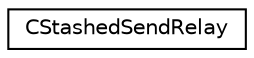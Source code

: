 digraph "Graphical Class Hierarchy"
{
  edge [fontname="Helvetica",fontsize="10",labelfontname="Helvetica",labelfontsize="10"];
  node [fontname="Helvetica",fontsize="10",shape=record];
  rankdir="LR";
  Node0 [label="CStashedSendRelay",height=0.2,width=0.4,color="black", fillcolor="white", style="filled",URL="$class_c_stashed_send_relay.html"];
}
